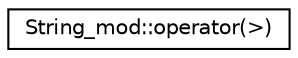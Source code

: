 digraph "Graphical Class Hierarchy"
{
 // LATEX_PDF_SIZE
  edge [fontname="Helvetica",fontsize="10",labelfontname="Helvetica",labelfontsize="10"];
  node [fontname="Helvetica",fontsize="10",shape=record];
  rankdir="LR";
  Node0 [label="String_mod::operator(\>)",height=0.2,width=0.4,color="black", fillcolor="white", style="filled",URL="$interfaceString__mod_1_1operator_07_4_08.html",tooltip=" "];
}
